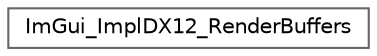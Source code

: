 digraph "Graphical Class Hierarchy"
{
 // LATEX_PDF_SIZE
  bgcolor="transparent";
  edge [fontname=Helvetica,fontsize=10,labelfontname=Helvetica,labelfontsize=10];
  node [fontname=Helvetica,fontsize=10,shape=box,height=0.2,width=0.4];
  rankdir="LR";
  Node0 [id="Node000000",label="ImGui_ImplDX12_RenderBuffers",height=0.2,width=0.4,color="grey40", fillcolor="white", style="filled",URL="$struct_im_gui___impl_d_x12___render_buffers.html",tooltip=" "];
}

